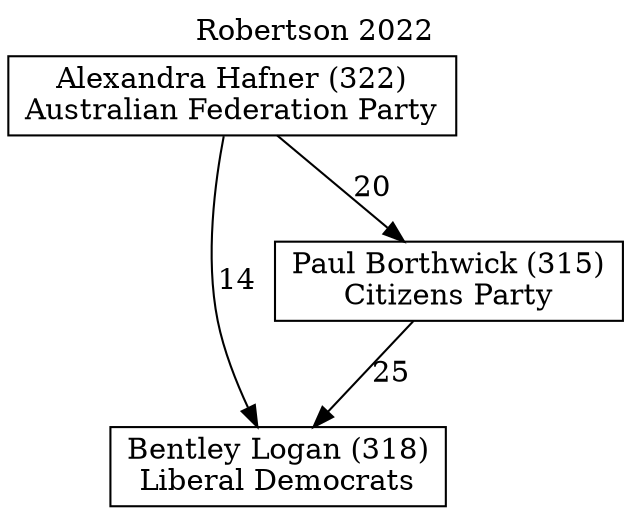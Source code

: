 // House preference flow
digraph "Bentley Logan (318)_Robertson_2022" {
	graph [label="Robertson 2022" labelloc=t mclimit=10]
	node [shape=box]
	"Bentley Logan (318)" [label="Bentley Logan (318)
Liberal Democrats"]
	"Paul Borthwick (315)" [label="Paul Borthwick (315)
Citizens Party"]
	"Alexandra Hafner (322)" [label="Alexandra Hafner (322)
Australian Federation Party"]
	"Paul Borthwick (315)" -> "Bentley Logan (318)" [label=25]
	"Alexandra Hafner (322)" -> "Paul Borthwick (315)" [label=20]
	"Alexandra Hafner (322)" -> "Bentley Logan (318)" [label=14]
}
